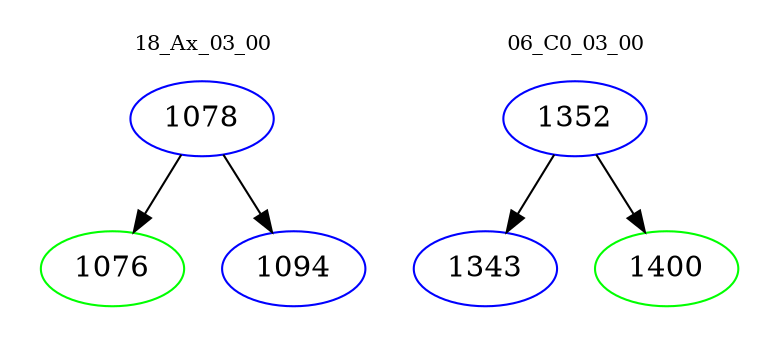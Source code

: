 digraph{
subgraph cluster_0 {
color = white
label = "18_Ax_03_00";
fontsize=10;
T0_1078 [label="1078", color="blue"]
T0_1078 -> T0_1076 [color="black"]
T0_1076 [label="1076", color="green"]
T0_1078 -> T0_1094 [color="black"]
T0_1094 [label="1094", color="blue"]
}
subgraph cluster_1 {
color = white
label = "06_C0_03_00";
fontsize=10;
T1_1352 [label="1352", color="blue"]
T1_1352 -> T1_1343 [color="black"]
T1_1343 [label="1343", color="blue"]
T1_1352 -> T1_1400 [color="black"]
T1_1400 [label="1400", color="green"]
}
}
